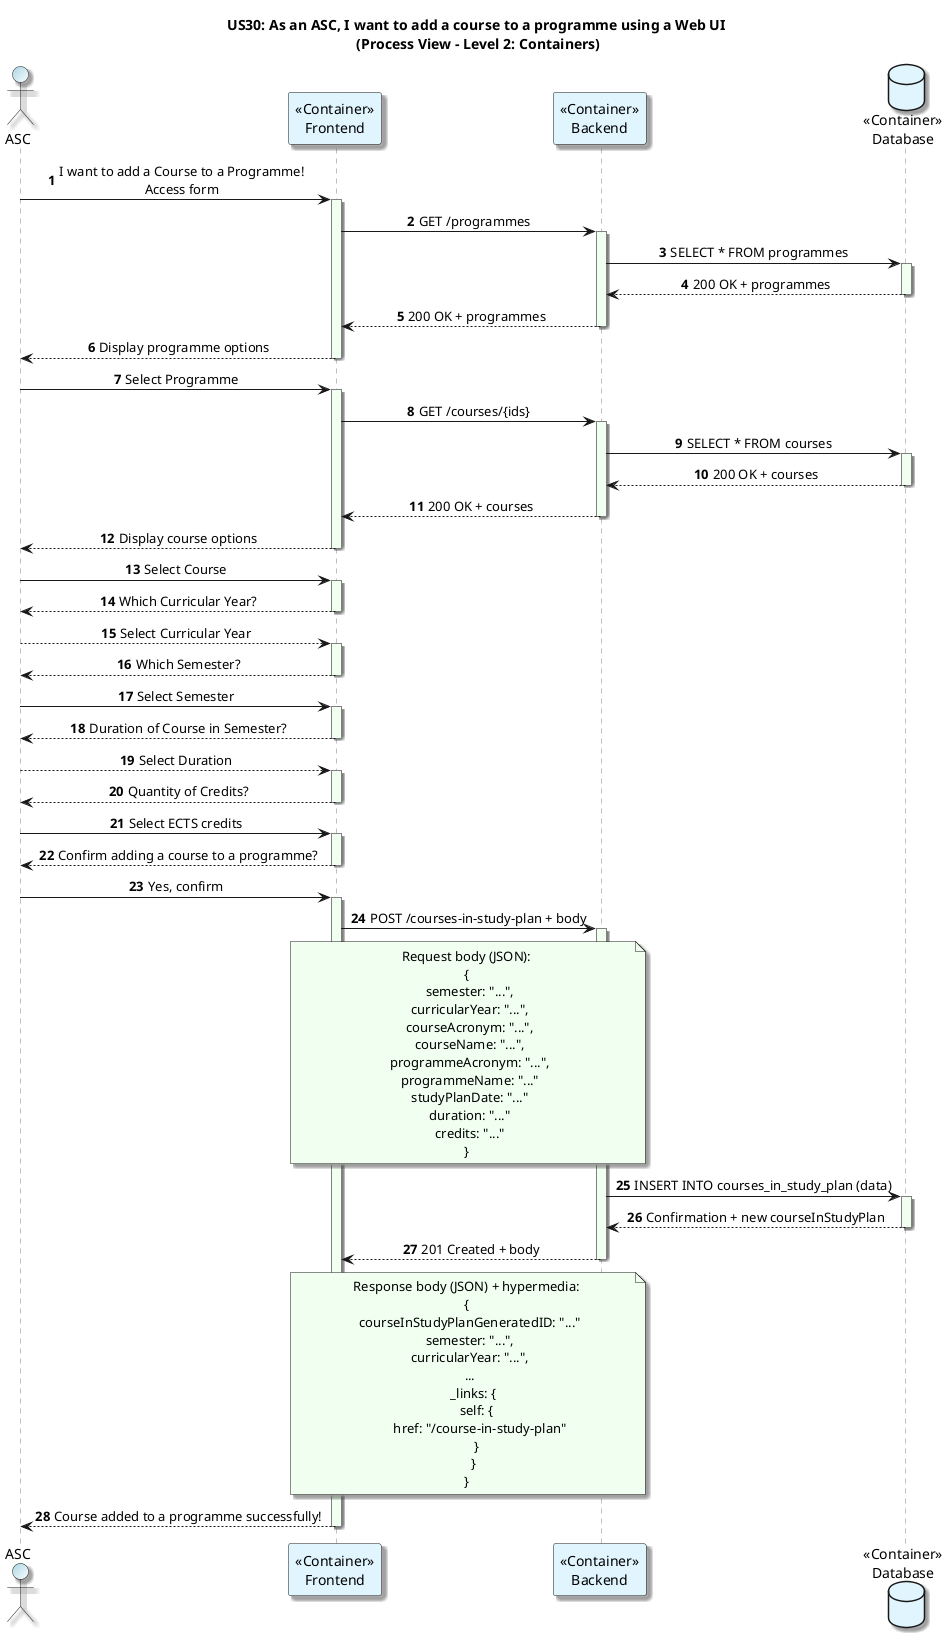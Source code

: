 @startuml
title US30: As an ASC, I want to add a course to a programme using a Web UI\n (Process View - Level 2: Containers)
autonumber

skinparam {
  ActivityPadding 2
  ActivityMargin 2
  BoxPadding 2
}
skinparam sequence {
    LifeLineBorderColor Grey
    LifeLineBackgroundColor HoneyDew
}
skinparam defaultTextAlignment center
skinparam shadowing true

actor ASC  #LightBlue/White
participant "<<Container>>\nFrontend" as Frontend #E1F5FE
participant "<<Container>>\nBackend" as Backend #E1F5FE
database "<<Container>>\nDatabase" as Database #E1F5FE

ASC -> Frontend: I want to add a Course to a Programme!\nAccess form
activate Frontend

Frontend -> Backend: GET /programmes
activate Backend
Backend -> Database: SELECT * FROM programmes
activate Database
Database --> Backend: 200 OK + programmes
deactivate Database
Backend --> Frontend: 200 OK + programmes
deactivate Backend
Frontend --> ASC: Display programme options
deactivate Frontend

ASC -> Frontend: Select Programme
activate Frontend
Frontend -> Backend: GET /courses/{ids}
activate Backend
Backend -> Database: SELECT * FROM courses
activate Database
Database --> Backend: 200 OK + courses
deactivate Database
Backend --> Frontend: 200 OK + courses
deactivate Backend
Frontend --> ASC: Display course options
deactivate Frontend

ASC -> Frontend: Select Course
activate Frontend
Frontend --> ASC: Which Curricular Year?
deactivate Frontend

ASC --> Frontend: Select Curricular Year
activate Frontend
Frontend --> ASC: Which Semester?
deactivate Frontend

ASC -> Frontend: Select Semester
activate Frontend
Frontend --> ASC: Duration of Course in Semester?
deactivate Frontend

ASC --> Frontend: Select Duration
activate Frontend
Frontend --> ASC: Quantity of Credits?
deactivate Frontend

ASC -> Frontend: Select ECTS credits
activate Frontend
Frontend --> ASC: Confirm adding a course to a programme?
deactivate Frontend


ASC -> Frontend: Yes, confirm
activate Frontend
Frontend -> Backend: POST /courses-in-study-plan + body
note over Frontend, Backend #HoneyDew
Request body (JSON):
{
  semester: "...",
  curricularYear: "...",
  courseAcronym: "...",
  courseName: "...",
  programmeAcronym: "...",
  programmeName: "..."
  studyPlanDate: "..."
  duration: "..."
  credits: "..."
}
end note
activate Backend
Backend -> Database: INSERT INTO courses_in_study_plan (data)
activate Database
Database --> Backend: Confirmation + new courseInStudyPlan
deactivate Database
Backend --> Frontend: 201 Created + body
note over Backend, Frontend #HoneyDew
Response body (JSON) + hypermedia:
{
  courseInStudyPlanGeneratedID: "..."
  semester: "...",
  curricularYear: "...",
  ...
    _links: {
      self: {
        href: "/course-in-study-plan"
      }
    }
}
end note
deactivate Backend
Frontend --> ASC: Course added to a programme successfully!
deactivate Frontend
@enduml
